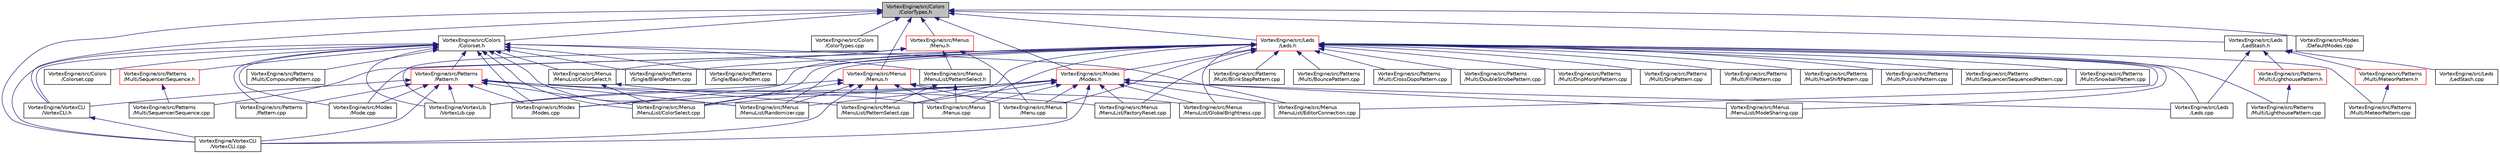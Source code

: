 digraph "VortexEngine/src/Colors/ColorTypes.h"
{
 // INTERACTIVE_SVG=YES
 // LATEX_PDF_SIZE
  bgcolor="transparent";
  edge [fontname="Helvetica",fontsize="10",labelfontname="Helvetica",labelfontsize="10"];
  node [fontname="Helvetica",fontsize="10",shape=record];
  Node1 [label="VortexEngine/src/Colors\l/ColorTypes.h",height=0.2,width=0.4,color="black", fillcolor="grey75", style="filled", fontcolor="black",tooltip=" "];
  Node1 -> Node2 [dir="back",color="midnightblue",fontsize="10",style="solid",fontname="Helvetica"];
  Node2 [label="VortexEngine/src/Colors\l/Colorset.h",height=0.2,width=0.4,color="black",URL="$Colorset_8h.html",tooltip=" "];
  Node2 -> Node3 [dir="back",color="midnightblue",fontsize="10",style="solid",fontname="Helvetica"];
  Node3 [label="VortexEngine/src/Colors\l/Colorset.cpp",height=0.2,width=0.4,color="black",URL="$Colorset_8cpp.html",tooltip=" "];
  Node2 -> Node4 [dir="back",color="midnightblue",fontsize="10",style="solid",fontname="Helvetica"];
  Node4 [label="VortexEngine/src/Menus\l/MenuList/ColorSelect.h",height=0.2,width=0.4,color="black",URL="$ColorSelect_8h.html",tooltip=" "];
  Node4 -> Node5 [dir="back",color="midnightblue",fontsize="10",style="solid",fontname="Helvetica"];
  Node5 [label="VortexEngine/src/Menus\l/MenuList/ColorSelect.cpp",height=0.2,width=0.4,color="black",URL="$ColorSelect_8cpp.html",tooltip=" "];
  Node4 -> Node6 [dir="back",color="midnightblue",fontsize="10",style="solid",fontname="Helvetica"];
  Node6 [label="VortexEngine/src/Menus\l/Menus.cpp",height=0.2,width=0.4,color="black",URL="$Menus_8cpp.html",tooltip=" "];
  Node2 -> Node7 [dir="back",color="midnightblue",fontsize="10",style="solid",fontname="Helvetica"];
  Node7 [label="VortexEngine/src/Patterns\l/Pattern.h",height=0.2,width=0.4,color="red",URL="$Pattern_8h.html",tooltip=" "];
  Node7 -> Node5 [dir="back",color="midnightblue",fontsize="10",style="solid",fontname="Helvetica"];
  Node7 -> Node8 [dir="back",color="midnightblue",fontsize="10",style="solid",fontname="Helvetica"];
  Node8 [label="VortexEngine/src/Menus\l/MenuList/FactoryReset.cpp",height=0.2,width=0.4,color="black",URL="$FactoryReset_8cpp.html",tooltip=" "];
  Node7 -> Node9 [dir="back",color="midnightblue",fontsize="10",style="solid",fontname="Helvetica"];
  Node9 [label="VortexEngine/src/Menus\l/MenuList/PatternSelect.cpp",height=0.2,width=0.4,color="black",URL="$PatternSelect_8cpp.html",tooltip=" "];
  Node7 -> Node10 [dir="back",color="midnightblue",fontsize="10",style="solid",fontname="Helvetica"];
  Node10 [label="VortexEngine/src/Menus\l/MenuList/Randomizer.cpp",height=0.2,width=0.4,color="black",URL="$Randomizer_8cpp.html",tooltip=" "];
  Node7 -> Node12 [dir="back",color="midnightblue",fontsize="10",style="solid",fontname="Helvetica"];
  Node12 [label="VortexEngine/src/Modes\l/Mode.cpp",height=0.2,width=0.4,color="black",URL="$Mode_8cpp.html",tooltip=" "];
  Node7 -> Node70 [dir="back",color="midnightblue",fontsize="10",style="solid",fontname="Helvetica"];
  Node70 [label="VortexEngine/src/Modes\l/Modes.cpp",height=0.2,width=0.4,color="black",URL="$Modes_8cpp.html",tooltip=" "];
  Node7 -> Node71 [dir="back",color="midnightblue",fontsize="10",style="solid",fontname="Helvetica"];
  Node71 [label="VortexEngine/src/Patterns\l/Pattern.cpp",height=0.2,width=0.4,color="black",URL="$Pattern_8cpp.html",tooltip=" "];
  Node7 -> Node72 [dir="back",color="midnightblue",fontsize="10",style="solid",fontname="Helvetica"];
  Node72 [label="VortexEngine/VortexLib\l/VortexLib.cpp",height=0.2,width=0.4,color="black",URL="$VortexLib_8cpp.html",tooltip=" "];
  Node7 -> Node73 [dir="back",color="midnightblue",fontsize="10",style="solid",fontname="Helvetica"];
  Node73 [label="VortexEngine/VortexCLI\l/VortexCLI.h",height=0.2,width=0.4,color="black",URL="$VortexCLI_8h.html",tooltip=" "];
  Node73 -> Node23 [dir="back",color="midnightblue",fontsize="10",style="solid",fontname="Helvetica"];
  Node23 [label="VortexEngine/VortexCLI\l/VortexCLI.cpp",height=0.2,width=0.4,color="black",URL="$VortexCLI_8cpp.html",tooltip=" "];
  Node7 -> Node23 [dir="back",color="midnightblue",fontsize="10",style="solid",fontname="Helvetica"];
  Node2 -> Node5 [dir="back",color="midnightblue",fontsize="10",style="solid",fontname="Helvetica"];
  Node2 -> Node74 [dir="back",color="midnightblue",fontsize="10",style="solid",fontname="Helvetica"];
  Node74 [label="VortexEngine/src/Menus\l/MenuList/EditorConnection.cpp",height=0.2,width=0.4,color="black",URL="$EditorConnection_8cpp.html",tooltip=" "];
  Node2 -> Node75 [dir="back",color="midnightblue",fontsize="10",style="solid",fontname="Helvetica"];
  Node75 [label="VortexEngine/src/Menus\l/MenuList/PatternSelect.h",height=0.2,width=0.4,color="black",URL="$PatternSelect_8h.html",tooltip=" "];
  Node75 -> Node9 [dir="back",color="midnightblue",fontsize="10",style="solid",fontname="Helvetica"];
  Node75 -> Node6 [dir="back",color="midnightblue",fontsize="10",style="solid",fontname="Helvetica"];
  Node2 -> Node10 [dir="back",color="midnightblue",fontsize="10",style="solid",fontname="Helvetica"];
  Node2 -> Node12 [dir="back",color="midnightblue",fontsize="10",style="solid",fontname="Helvetica"];
  Node2 -> Node70 [dir="back",color="midnightblue",fontsize="10",style="solid",fontname="Helvetica"];
  Node2 -> Node13 [dir="back",color="midnightblue",fontsize="10",style="solid",fontname="Helvetica"];
  Node13 [label="VortexEngine/src/Patterns\l/Multi/CompoundPattern.cpp",height=0.2,width=0.4,color="black",URL="$CompoundPattern_8cpp.html",tooltip=" "];
  Node2 -> Node76 [dir="back",color="midnightblue",fontsize="10",style="solid",fontname="Helvetica"];
  Node76 [label="VortexEngine/src/Patterns\l/Multi/Sequencer/Sequence.h",height=0.2,width=0.4,color="red",URL="$Sequence_8h.html",tooltip=" "];
  Node76 -> Node77 [dir="back",color="midnightblue",fontsize="10",style="solid",fontname="Helvetica"];
  Node77 [label="VortexEngine/src/Patterns\l/Multi/Sequencer/Sequence.cpp",height=0.2,width=0.4,color="black",URL="$Sequence_8cpp.html",tooltip=" "];
  Node2 -> Node71 [dir="back",color="midnightblue",fontsize="10",style="solid",fontname="Helvetica"];
  Node2 -> Node21 [dir="back",color="midnightblue",fontsize="10",style="solid",fontname="Helvetica"];
  Node21 [label="VortexEngine/src/Patterns\l/Single/BasicPattern.cpp",height=0.2,width=0.4,color="black",URL="$BasicPattern_8cpp.html",tooltip=" "];
  Node2 -> Node18 [dir="back",color="midnightblue",fontsize="10",style="solid",fontname="Helvetica"];
  Node18 [label="VortexEngine/src/Patterns\l/Single/BlendPattern.cpp",height=0.2,width=0.4,color="black",URL="$BlendPattern_8cpp.html",tooltip=" "];
  Node2 -> Node72 [dir="back",color="midnightblue",fontsize="10",style="solid",fontname="Helvetica"];
  Node2 -> Node73 [dir="back",color="midnightblue",fontsize="10",style="solid",fontname="Helvetica"];
  Node2 -> Node23 [dir="back",color="midnightblue",fontsize="10",style="solid",fontname="Helvetica"];
  Node1 -> Node78 [dir="back",color="midnightblue",fontsize="10",style="solid",fontname="Helvetica"];
  Node78 [label="VortexEngine/src/Colors\l/ColorTypes.cpp",height=0.2,width=0.4,color="black",URL="$ColorTypes_8cpp.html",tooltip=" "];
  Node1 -> Node79 [dir="back",color="midnightblue",fontsize="10",style="solid",fontname="Helvetica"];
  Node79 [label="VortexEngine/src/Leds\l/LedStash.h",height=0.2,width=0.4,color="black",URL="$LedStash_8h.html",tooltip=" "];
  Node79 -> Node80 [dir="back",color="midnightblue",fontsize="10",style="solid",fontname="Helvetica"];
  Node80 [label="VortexEngine/src/Leds\l/Leds.cpp",height=0.2,width=0.4,color="black",URL="$Leds_8cpp.html",tooltip=" "];
  Node79 -> Node81 [dir="back",color="midnightblue",fontsize="10",style="solid",fontname="Helvetica"];
  Node81 [label="VortexEngine/src/Leds\l/LedStash.cpp",height=0.2,width=0.4,color="black",URL="$LedStash_8cpp.html",tooltip=" "];
  Node79 -> Node43 [dir="back",color="midnightblue",fontsize="10",style="solid",fontname="Helvetica"];
  Node43 [label="VortexEngine/src/Patterns\l/Multi/LighthousePattern.h",height=0.2,width=0.4,color="red",URL="$LighthousePattern_8h.html",tooltip=" "];
  Node43 -> Node44 [dir="back",color="midnightblue",fontsize="10",style="solid",fontname="Helvetica"];
  Node44 [label="VortexEngine/src/Patterns\l/Multi/LighthousePattern.cpp",height=0.2,width=0.4,color="black",URL="$LighthousePattern_8cpp.html",tooltip=" "];
  Node79 -> Node45 [dir="back",color="midnightblue",fontsize="10",style="solid",fontname="Helvetica"];
  Node45 [label="VortexEngine/src/Patterns\l/Multi/MeteorPattern.h",height=0.2,width=0.4,color="red",URL="$MeteorPattern_8h.html",tooltip=" "];
  Node45 -> Node46 [dir="back",color="midnightblue",fontsize="10",style="solid",fontname="Helvetica"];
  Node46 [label="VortexEngine/src/Patterns\l/Multi/MeteorPattern.cpp",height=0.2,width=0.4,color="black",URL="$MeteorPattern_8cpp.html",tooltip=" "];
  Node1 -> Node82 [dir="back",color="midnightblue",fontsize="10",style="solid",fontname="Helvetica"];
  Node82 [label="VortexEngine/src/Leds\l/Leds.h",height=0.2,width=0.4,color="red",URL="$Leds_8h.html",tooltip=" "];
  Node82 -> Node80 [dir="back",color="midnightblue",fontsize="10",style="solid",fontname="Helvetica"];
  Node82 -> Node83 [dir="back",color="midnightblue",fontsize="10",style="solid",fontname="Helvetica"];
  Node83 [label="VortexEngine/src/Modes\l/Modes.h",height=0.2,width=0.4,color="red",URL="$Modes_8h.html",tooltip=" "];
  Node83 -> Node80 [dir="back",color="midnightblue",fontsize="10",style="solid",fontname="Helvetica"];
  Node83 -> Node84 [dir="back",color="midnightblue",fontsize="10",style="solid",fontname="Helvetica"];
  Node84 [label="VortexEngine/src/Menus\l/Menu.cpp",height=0.2,width=0.4,color="black",URL="$Menu_8cpp.html",tooltip=" "];
  Node83 -> Node5 [dir="back",color="midnightblue",fontsize="10",style="solid",fontname="Helvetica"];
  Node83 -> Node74 [dir="back",color="midnightblue",fontsize="10",style="solid",fontname="Helvetica"];
  Node83 -> Node8 [dir="back",color="midnightblue",fontsize="10",style="solid",fontname="Helvetica"];
  Node83 -> Node85 [dir="back",color="midnightblue",fontsize="10",style="solid",fontname="Helvetica"];
  Node85 [label="VortexEngine/src/Menus\l/MenuList/GlobalBrightness.cpp",height=0.2,width=0.4,color="black",URL="$GlobalBrightness_8cpp.html",tooltip=" "];
  Node83 -> Node86 [dir="back",color="midnightblue",fontsize="10",style="solid",fontname="Helvetica"];
  Node86 [label="VortexEngine/src/Menus\l/MenuList/ModeSharing.cpp",height=0.2,width=0.4,color="black",URL="$ModeSharing_8cpp.html",tooltip=" "];
  Node83 -> Node9 [dir="back",color="midnightblue",fontsize="10",style="solid",fontname="Helvetica"];
  Node83 -> Node10 [dir="back",color="midnightblue",fontsize="10",style="solid",fontname="Helvetica"];
  Node83 -> Node6 [dir="back",color="midnightblue",fontsize="10",style="solid",fontname="Helvetica"];
  Node83 -> Node70 [dir="back",color="midnightblue",fontsize="10",style="solid",fontname="Helvetica"];
  Node83 -> Node72 [dir="back",color="midnightblue",fontsize="10",style="solid",fontname="Helvetica"];
  Node83 -> Node23 [dir="back",color="midnightblue",fontsize="10",style="solid",fontname="Helvetica"];
  Node82 -> Node84 [dir="back",color="midnightblue",fontsize="10",style="solid",fontname="Helvetica"];
  Node82 -> Node5 [dir="back",color="midnightblue",fontsize="10",style="solid",fontname="Helvetica"];
  Node82 -> Node74 [dir="back",color="midnightblue",fontsize="10",style="solid",fontname="Helvetica"];
  Node82 -> Node8 [dir="back",color="midnightblue",fontsize="10",style="solid",fontname="Helvetica"];
  Node82 -> Node85 [dir="back",color="midnightblue",fontsize="10",style="solid",fontname="Helvetica"];
  Node82 -> Node86 [dir="back",color="midnightblue",fontsize="10",style="solid",fontname="Helvetica"];
  Node82 -> Node9 [dir="back",color="midnightblue",fontsize="10",style="solid",fontname="Helvetica"];
  Node82 -> Node10 [dir="back",color="midnightblue",fontsize="10",style="solid",fontname="Helvetica"];
  Node82 -> Node6 [dir="back",color="midnightblue",fontsize="10",style="solid",fontname="Helvetica"];
  Node82 -> Node12 [dir="back",color="midnightblue",fontsize="10",style="solid",fontname="Helvetica"];
  Node82 -> Node70 [dir="back",color="midnightblue",fontsize="10",style="solid",fontname="Helvetica"];
  Node82 -> Node32 [dir="back",color="midnightblue",fontsize="10",style="solid",fontname="Helvetica"];
  Node32 [label="VortexEngine/src/Patterns\l/Multi/BlinkStepPattern.cpp",height=0.2,width=0.4,color="black",URL="$BlinkStepPattern_8cpp.html",tooltip=" "];
  Node82 -> Node34 [dir="back",color="midnightblue",fontsize="10",style="solid",fontname="Helvetica"];
  Node34 [label="VortexEngine/src/Patterns\l/Multi/BouncePattern.cpp",height=0.2,width=0.4,color="black",URL="$BouncePattern_8cpp.html",tooltip=" "];
  Node82 -> Node36 [dir="back",color="midnightblue",fontsize="10",style="solid",fontname="Helvetica"];
  Node36 [label="VortexEngine/src/Patterns\l/Multi/CrossDopsPattern.cpp",height=0.2,width=0.4,color="black",URL="$CrossDopsPattern_8cpp.html",tooltip=" "];
  Node82 -> Node38 [dir="back",color="midnightblue",fontsize="10",style="solid",fontname="Helvetica"];
  Node38 [label="VortexEngine/src/Patterns\l/Multi/DoubleStrobePattern.cpp",height=0.2,width=0.4,color="black",URL="$DoubleStrobePattern_8cpp.html",tooltip=" "];
  Node82 -> Node62 [dir="back",color="midnightblue",fontsize="10",style="solid",fontname="Helvetica"];
  Node62 [label="VortexEngine/src/Patterns\l/Multi/DripMorphPattern.cpp",height=0.2,width=0.4,color="black",URL="$DripMorphPattern_8cpp.html",tooltip=" "];
  Node82 -> Node40 [dir="back",color="midnightblue",fontsize="10",style="solid",fontname="Helvetica"];
  Node40 [label="VortexEngine/src/Patterns\l/Multi/DripPattern.cpp",height=0.2,width=0.4,color="black",URL="$DripPattern_8cpp.html",tooltip=" "];
  Node82 -> Node42 [dir="back",color="midnightblue",fontsize="10",style="solid",fontname="Helvetica"];
  Node42 [label="VortexEngine/src/Patterns\l/Multi/FillPattern.cpp",height=0.2,width=0.4,color="black",URL="$FillPattern_8cpp.html",tooltip=" "];
  Node82 -> Node64 [dir="back",color="midnightblue",fontsize="10",style="solid",fontname="Helvetica"];
  Node64 [label="VortexEngine/src/Patterns\l/Multi/HueShiftPattern.cpp",height=0.2,width=0.4,color="black",URL="$HueShiftPattern_8cpp.html",tooltip=" "];
  Node82 -> Node44 [dir="back",color="midnightblue",fontsize="10",style="solid",fontname="Helvetica"];
  Node82 -> Node46 [dir="back",color="midnightblue",fontsize="10",style="solid",fontname="Helvetica"];
  Node82 -> Node67 [dir="back",color="midnightblue",fontsize="10",style="solid",fontname="Helvetica"];
  Node67 [label="VortexEngine/src/Patterns\l/Multi/PulsishPattern.cpp",height=0.2,width=0.4,color="black",URL="$PulsishPattern_8cpp.html",tooltip=" "];
  Node82 -> Node77 [dir="back",color="midnightblue",fontsize="10",style="solid",fontname="Helvetica"];
  Node82 -> Node14 [dir="back",color="midnightblue",fontsize="10",style="solid",fontname="Helvetica"];
  Node14 [label="VortexEngine/src/Patterns\l/Multi/Sequencer/SequencedPattern.cpp",height=0.2,width=0.4,color="black",URL="$SequencedPattern_8cpp.html",tooltip=" "];
  Node82 -> Node48 [dir="back",color="midnightblue",fontsize="10",style="solid",fontname="Helvetica"];
  Node48 [label="VortexEngine/src/Patterns\l/Multi/SnowballPattern.cpp",height=0.2,width=0.4,color="black",URL="$SnowballPattern_8cpp.html",tooltip=" "];
  Node82 -> Node21 [dir="back",color="midnightblue",fontsize="10",style="solid",fontname="Helvetica"];
  Node82 -> Node18 [dir="back",color="midnightblue",fontsize="10",style="solid",fontname="Helvetica"];
  Node1 -> Node83 [dir="back",color="midnightblue",fontsize="10",style="solid",fontname="Helvetica"];
  Node1 -> Node91 [dir="back",color="midnightblue",fontsize="10",style="solid",fontname="Helvetica"];
  Node91 [label="VortexEngine/src/Menus\l/Menu.h",height=0.2,width=0.4,color="red",URL="$Menu_8h.html",tooltip=" "];
  Node91 -> Node84 [dir="back",color="midnightblue",fontsize="10",style="solid",fontname="Helvetica"];
  Node91 -> Node4 [dir="back",color="midnightblue",fontsize="10",style="solid",fontname="Helvetica"];
  Node91 -> Node75 [dir="back",color="midnightblue",fontsize="10",style="solid",fontname="Helvetica"];
  Node91 -> Node72 [dir="back",color="midnightblue",fontsize="10",style="solid",fontname="Helvetica"];
  Node1 -> Node97 [dir="back",color="midnightblue",fontsize="10",style="solid",fontname="Helvetica"];
  Node97 [label="VortexEngine/src/Menus\l/Menus.h",height=0.2,width=0.4,color="red",URL="$Menus_8h.html",tooltip=" "];
  Node97 -> Node84 [dir="back",color="midnightblue",fontsize="10",style="solid",fontname="Helvetica"];
  Node97 -> Node5 [dir="back",color="midnightblue",fontsize="10",style="solid",fontname="Helvetica"];
  Node97 -> Node85 [dir="back",color="midnightblue",fontsize="10",style="solid",fontname="Helvetica"];
  Node97 -> Node9 [dir="back",color="midnightblue",fontsize="10",style="solid",fontname="Helvetica"];
  Node97 -> Node10 [dir="back",color="midnightblue",fontsize="10",style="solid",fontname="Helvetica"];
  Node97 -> Node6 [dir="back",color="midnightblue",fontsize="10",style="solid",fontname="Helvetica"];
  Node97 -> Node72 [dir="back",color="midnightblue",fontsize="10",style="solid",fontname="Helvetica"];
  Node97 -> Node23 [dir="back",color="midnightblue",fontsize="10",style="solid",fontname="Helvetica"];
  Node1 -> Node98 [dir="back",color="midnightblue",fontsize="10",style="solid",fontname="Helvetica"];
  Node98 [label="VortexEngine/src/Modes\l/DefaultModes.cpp",height=0.2,width=0.4,color="black",URL="$DefaultModes_8cpp.html",tooltip=" "];
  Node1 -> Node73 [dir="back",color="midnightblue",fontsize="10",style="solid",fontname="Helvetica"];
  Node1 -> Node23 [dir="back",color="midnightblue",fontsize="10",style="solid",fontname="Helvetica"];
}
